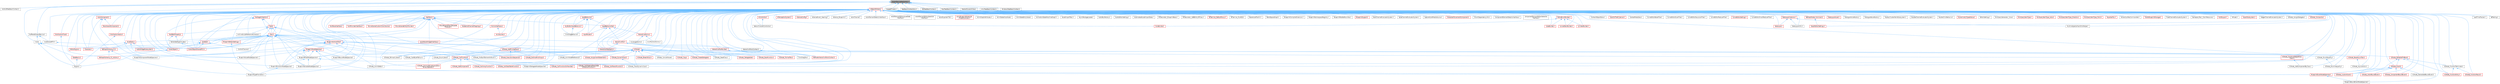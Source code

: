digraph "OutputDeviceRedirector.h"
{
 // INTERACTIVE_SVG=YES
 // LATEX_PDF_SIZE
  bgcolor="transparent";
  edge [fontname=Helvetica,fontsize=10,labelfontname=Helvetica,labelfontsize=10];
  node [fontname=Helvetica,fontsize=10,shape=box,height=0.2,width=0.4];
  Node1 [id="Node000001",label="OutputDeviceRedirector.h",height=0.2,width=0.4,color="gray40", fillcolor="grey60", style="filled", fontcolor="black",tooltip=" "];
  Node1 -> Node2 [id="edge1_Node000001_Node000002",dir="back",color="steelblue1",style="solid",tooltip=" "];
  Node2 [id="Node000002",label="AndroidFeedbackContext.h",height=0.2,width=0.4,color="grey40", fillcolor="white", style="filled",URL="$d3/ddd/AndroidFeedbackContext_8h.html",tooltip=" "];
  Node1 -> Node3 [id="edge2_Node000001_Node000003",dir="back",color="steelblue1",style="solid",tooltip=" "];
  Node3 [id="Node000003",label="BufferedOutputDevice.h",height=0.2,width=0.4,color="grey40", fillcolor="white", style="filled",URL="$d0/d9c/BufferedOutputDevice_8h.html",tooltip=" "];
  Node3 -> Node4 [id="edge3_Node000003_Node000004",dir="back",color="steelblue1",style="solid",tooltip=" "];
  Node4 [id="Node000004",label="Core.h",height=0.2,width=0.4,color="grey40", fillcolor="white", style="filled",URL="$d6/dd7/Core_8h.html",tooltip=" "];
  Node4 -> Node5 [id="edge4_Node000004_Node000005",dir="back",color="steelblue1",style="solid",tooltip=" "];
  Node5 [id="Node000005",label="CoreUObject.h",height=0.2,width=0.4,color="red", fillcolor="#FFF0F0", style="filled",URL="$d0/ded/CoreUObject_8h.html",tooltip=" "];
  Node5 -> Node6 [id="edge5_Node000005_Node000006",dir="back",color="steelblue1",style="solid",tooltip=" "];
  Node6 [id="Node000006",label="Engine.h",height=0.2,width=0.4,color="grey40", fillcolor="white", style="filled",URL="$d1/d34/Public_2Engine_8h.html",tooltip=" "];
  Node5 -> Node8 [id="edge6_Node000005_Node000008",dir="back",color="steelblue1",style="solid",tooltip=" "];
  Node8 [id="Node000008",label="SlateBasics.h",height=0.2,width=0.4,color="red", fillcolor="#FFF0F0", style="filled",URL="$da/d2f/SlateBasics_8h.html",tooltip=" "];
  Node8 -> Node6 [id="edge7_Node000008_Node000006",dir="back",color="steelblue1",style="solid",tooltip=" "];
  Node4 -> Node6 [id="edge8_Node000004_Node000006",dir="back",color="steelblue1",style="solid",tooltip=" "];
  Node4 -> Node8 [id="edge9_Node000004_Node000008",dir="back",color="steelblue1",style="solid",tooltip=" "];
  Node3 -> Node13 [id="edge10_Node000003_Node000013",dir="back",color="steelblue1",style="solid",tooltip=" "];
  Node13 [id="Node000013",label="CoreSharedPCH.h",height=0.2,width=0.4,color="grey40", fillcolor="white", style="filled",URL="$d8/de5/CoreSharedPCH_8h.html",tooltip=" "];
  Node13 -> Node14 [id="edge11_Node000013_Node000014",dir="back",color="steelblue1",style="solid",tooltip=" "];
  Node14 [id="Node000014",label="CoreUObjectSharedPCH.h",height=0.2,width=0.4,color="red", fillcolor="#FFF0F0", style="filled",URL="$de/d2f/CoreUObjectSharedPCH_8h.html",tooltip=" "];
  Node1 -> Node4 [id="edge12_Node000001_Node000004",dir="back",color="steelblue1",style="solid",tooltip=" "];
  Node1 -> Node13 [id="edge13_Node000001_Node000013",dir="back",color="steelblue1",style="solid",tooltip=" "];
  Node1 -> Node18 [id="edge14_Node000001_Node000018",dir="back",color="steelblue1",style="solid",tooltip=" "];
  Node18 [id="Node000018",label="FeedbackContextAnsi.h",height=0.2,width=0.4,color="grey40", fillcolor="white", style="filled",URL="$de/d11/FeedbackContextAnsi_8h.html",tooltip=" "];
  Node1 -> Node19 [id="edge15_Node000001_Node000019",dir="back",color="steelblue1",style="solid",tooltip=" "];
  Node19 [id="Node000019",label="IOSFeedbackContext.h",height=0.2,width=0.4,color="grey40", fillcolor="white", style="filled",URL="$d5/daa/IOSFeedbackContext_8h.html",tooltip=" "];
  Node1 -> Node20 [id="edge16_Node000001_Node000020",dir="back",color="steelblue1",style="solid",tooltip=" "];
  Node20 [id="Node000020",label="MacFeedbackContext.h",height=0.2,width=0.4,color="grey40", fillcolor="white", style="filled",URL="$d9/d86/MacFeedbackContext_8h.html",tooltip=" "];
  Node1 -> Node21 [id="edge17_Node000001_Node000021",dir="back",color="steelblue1",style="solid",tooltip=" "];
  Node21 [id="Node000021",label="MediaIOCoreUtilities.h",height=0.2,width=0.4,color="grey40", fillcolor="white", style="filled",URL="$dc/d1b/MediaIOCoreUtilities_8h.html",tooltip=" "];
  Node1 -> Node22 [id="edge18_Node000001_Node000022",dir="back",color="steelblue1",style="solid",tooltip=" "];
  Node22 [id="Node000022",label="ScopedTimers.h",height=0.2,width=0.4,color="grey40", fillcolor="white", style="filled",URL="$d0/d18/ScopedTimers_8h.html",tooltip=" "];
  Node22 -> Node23 [id="edge19_Node000022_Node000023",dir="back",color="steelblue1",style="solid",tooltip=" "];
  Node23 [id="Node000023",label="ABTesting.h",height=0.2,width=0.4,color="grey40", fillcolor="white", style="filled",URL="$d6/dec/ABTesting_8h.html",tooltip=" "];
  Node22 -> Node24 [id="edge20_Node000022_Node000024",dir="back",color="steelblue1",style="solid",tooltip=" "];
  Node24 [id="Node000024",label="LoadTimeTracker.h",height=0.2,width=0.4,color="grey40", fillcolor="white", style="filled",URL="$d4/dec/LoadTimeTracker_8h.html",tooltip=" "];
  Node22 -> Node25 [id="edge21_Node000022_Node000025",dir="back",color="steelblue1",style="solid",tooltip=" "];
  Node25 [id="Node000025",label="RuntimeSpatialHashGridHelper.h",height=0.2,width=0.4,color="grey40", fillcolor="white", style="filled",URL="$d8/d05/RuntimeSpatialHashGridHelper_8h.html",tooltip=" "];
  Node1 -> Node26 [id="edge22_Node000001_Node000026",dir="back",color="steelblue1",style="solid",tooltip=" "];
  Node26 [id="Node000026",label="UObjectGlobals.h",height=0.2,width=0.4,color="red", fillcolor="#FFF0F0", style="filled",URL="$d0/da9/UObjectGlobals_8h.html",tooltip=" "];
  Node26 -> Node27 [id="edge23_Node000026_Node000027",dir="back",color="steelblue1",style="solid",tooltip=" "];
  Node27 [id="Node000027",label="AIController.h",height=0.2,width=0.4,color="red", fillcolor="#FFF0F0", style="filled",URL="$d7/dd8/AIController_8h.html",tooltip=" "];
  Node27 -> Node28 [id="edge24_Node000027_Node000028",dir="back",color="steelblue1",style="solid",tooltip=" "];
  Node28 [id="Node000028",label="DetourCrowdAIController.h",height=0.2,width=0.4,color="grey40", fillcolor="white", style="filled",URL="$d0/d1e/DetourCrowdAIController_8h.html",tooltip=" "];
  Node26 -> Node30 [id="edge25_Node000026_Node000030",dir="back",color="steelblue1",style="solid",tooltip=" "];
  Node30 [id="Node000030",label="AIPerceptionSystem.h",height=0.2,width=0.4,color="red", fillcolor="#FFF0F0", style="filled",URL="$d0/d08/AIPerceptionSystem_8h.html",tooltip=" "];
  Node26 -> Node32 [id="edge26_Node000026_Node000032",dir="back",color="steelblue1",style="solid",tooltip=" "];
  Node32 [id="Node000032",label="AISenseConfig.h",height=0.2,width=0.4,color="red", fillcolor="#FFF0F0", style="filled",URL="$d4/d73/AISenseConfig_8h.html",tooltip=" "];
  Node26 -> Node40 [id="edge27_Node000026_Node000040",dir="back",color="steelblue1",style="solid",tooltip=" "];
  Node40 [id="Node000040",label="AISenseEvent_Hearing.h",height=0.2,width=0.4,color="grey40", fillcolor="white", style="filled",URL="$df/d3a/AISenseEvent__Hearing_8h.html",tooltip=" "];
  Node26 -> Node41 [id="edge28_Node000026_Node000041",dir="back",color="steelblue1",style="solid",tooltip=" "];
  Node41 [id="Node000041",label="AISense_Blueprint.h",height=0.2,width=0.4,color="grey40", fillcolor="white", style="filled",URL="$d6/d30/AISense__Blueprint_8h.html",tooltip=" "];
  Node26 -> Node42 [id="edge29_Node000026_Node000042",dir="back",color="steelblue1",style="solid",tooltip=" "];
  Node42 [id="Node000042",label="ActorChannel.h",height=0.2,width=0.4,color="grey40", fillcolor="white", style="filled",URL="$d5/de0/ActorChannel_8h.html",tooltip=" "];
  Node26 -> Node43 [id="edge30_Node000026_Node000043",dir="back",color="steelblue1",style="solid",tooltip=" "];
  Node43 [id="Node000043",label="ActorComponent.h",height=0.2,width=0.4,color="red", fillcolor="#FFF0F0", style="filled",URL="$da/db1/ActorComponent_8h.html",tooltip=" "];
  Node43 -> Node49 [id="edge31_Node000043_Node000049",dir="back",color="steelblue1",style="solid",tooltip=" "];
  Node49 [id="Node000049",label="BlackboardComponent.h",height=0.2,width=0.4,color="red", fillcolor="#FFF0F0", style="filled",URL="$d9/d2d/BlackboardComponent_8h.html",tooltip=" "];
  Node43 -> Node75 [id="edge32_Node000043_Node000075",dir="back",color="steelblue1",style="solid",tooltip=" "];
  Node75 [id="Node000075",label="BlueprintComponentNodeSpawner.h",height=0.2,width=0.4,color="grey40", fillcolor="white", style="filled",URL="$d2/d98/BlueprintComponentNodeSpawner_8h.html",tooltip=" "];
  Node43 -> Node109 [id="edge33_Node000043_Node000109",dir="back",color="steelblue1",style="solid",tooltip=" "];
  Node109 [id="Node000109",label="Character.h",height=0.2,width=0.4,color="red", fillcolor="#FFF0F0", style="filled",URL="$db/dc7/Character_8h.html",tooltip=" "];
  Node26 -> Node1903 [id="edge34_Node000026_Node001903",dir="back",color="steelblue1",style="solid",tooltip=" "];
  Node1903 [id="Node001903",label="ActorElementDetailsInterface.h",height=0.2,width=0.4,color="grey40", fillcolor="white", style="filled",URL="$df/d38/ActorElementDetailsInterface_8h.html",tooltip=" "];
  Node26 -> Node1904 [id="edge35_Node000026_Node001904",dir="back",color="steelblue1",style="solid",tooltip=" "];
  Node1904 [id="Node001904",label="ActorElementEditorAssetData\lInterface.h",height=0.2,width=0.4,color="grey40", fillcolor="white", style="filled",URL="$d9/d7b/ActorElementEditorAssetDataInterface_8h.html",tooltip=" "];
  Node26 -> Node1905 [id="edge36_Node000026_Node001905",dir="back",color="steelblue1",style="solid",tooltip=" "];
  Node1905 [id="Node001905",label="ActorElementEditorSelection\lInterface.h",height=0.2,width=0.4,color="grey40", fillcolor="white", style="filled",URL="$d0/d31/ActorElementEditorSelectionInterface_8h.html",tooltip=" "];
  Node26 -> Node1906 [id="edge37_Node000026_Node001906",dir="back",color="steelblue1",style="solid",tooltip=" "];
  Node1906 [id="Node001906",label="ActorExporterT3D.h",height=0.2,width=0.4,color="grey40", fillcolor="white", style="filled",URL="$d8/dbf/ActorExporterT3D_8h.html",tooltip=" "];
  Node26 -> Node1907 [id="edge38_Node000026_Node001907",dir="back",color="steelblue1",style="solid",tooltip=" "];
  Node1907 [id="Node001907",label="AnimBlueprintExtension\l_PropertyAccess.h",height=0.2,width=0.4,color="red", fillcolor="#FFF0F0", style="filled",URL="$d2/db8/AnimBlueprintExtension__PropertyAccess_8h.html",tooltip=" "];
  Node26 -> Node1909 [id="edge39_Node000026_Node001909",dir="back",color="steelblue1",style="solid",tooltip=" "];
  Node1909 [id="Node001909",label="AnimGraphAttributes.h",height=0.2,width=0.4,color="grey40", fillcolor="white", style="filled",URL="$d3/d40/AnimGraphAttributes_8h.html",tooltip=" "];
  Node26 -> Node1910 [id="edge40_Node000026_Node001910",dir="back",color="steelblue1",style="solid",tooltip=" "];
  Node1910 [id="Node001910",label="AnimStateAliasNode.h",height=0.2,width=0.4,color="grey40", fillcolor="white", style="filled",URL="$d1/dd2/AnimStateAliasNode_8h.html",tooltip=" "];
  Node26 -> Node1911 [id="edge41_Node000026_Node001911",dir="back",color="steelblue1",style="solid",tooltip=" "];
  Node1911 [id="Node001911",label="AnimStateEntryNode.h",height=0.2,width=0.4,color="grey40", fillcolor="white", style="filled",URL="$de/d94/AnimStateEntryNode_8h.html",tooltip=" "];
  Node26 -> Node1912 [id="edge42_Node000026_Node001912",dir="back",color="steelblue1",style="solid",tooltip=" "];
  Node1912 [id="Node001912",label="AnimationStateMachineGraph.h",height=0.2,width=0.4,color="grey40", fillcolor="white", style="filled",URL="$d8/d25/AnimationStateMachineGraph_8h.html",tooltip=" "];
  Node26 -> Node1913 [id="edge43_Node000026_Node001913",dir="back",color="steelblue1",style="solid",tooltip=" "];
  Node1913 [id="Node001913",label="AnyButtonInputBehavior.h",height=0.2,width=0.4,color="red", fillcolor="#FFF0F0", style="filled",URL="$da/d63/AnyButtonInputBehavior_8h.html",tooltip=" "];
  Node1913 -> Node1914 [id="edge44_Node001913_Node001914",dir="back",color="steelblue1",style="solid",tooltip=" "];
  Node1914 [id="Node001914",label="ClickDragBehavior.h",height=0.2,width=0.4,color="grey40", fillcolor="white", style="filled",URL="$dd/d80/ClickDragBehavior_8h.html",tooltip=" "];
  Node26 -> Node1925 [id="edge45_Node000026_Node001925",dir="back",color="steelblue1",style="solid",tooltip=" "];
  Node1925 [id="Node001925",label="ArchiveScriptReferenceCollector.h",height=0.2,width=0.4,color="grey40", fillcolor="white", style="filled",URL="$dd/dc1/ArchiveScriptReferenceCollector_8h.html",tooltip=" "];
  Node26 -> Node1926 [id="edge46_Node000026_Node001926",dir="back",color="steelblue1",style="solid",tooltip=" "];
  Node1926 [id="Node001926",label="AssetData.h",height=0.2,width=0.4,color="red", fillcolor="#FFF0F0", style="filled",URL="$d9/d19/AssetData_8h.html",tooltip=" "];
  Node1926 -> Node1952 [id="edge47_Node001926_Node001952",dir="back",color="steelblue1",style="solid",tooltip=" "];
  Node1952 [id="Node001952",label="AudioWidgetSubsystem.h",height=0.2,width=0.4,color="red", fillcolor="#FFF0F0", style="filled",URL="$de/d1b/AudioWidgetSubsystem_8h.html",tooltip=" "];
  Node1926 -> Node1954 [id="edge48_Node001926_Node001954",dir="back",color="steelblue1",style="solid",tooltip=" "];
  Node1954 [id="Node001954",label="BlueprintAssetNodeSpawner.h",height=0.2,width=0.4,color="grey40", fillcolor="white", style="filled",URL="$d2/d56/BlueprintAssetNodeSpawner_8h.html",tooltip=" "];
  Node1926 -> Node2036 [id="edge49_Node001926_Node002036",dir="back",color="steelblue1",style="solid",tooltip=" "];
  Node2036 [id="Node002036",label="EdGraphSchema_K2.h",height=0.2,width=0.4,color="red", fillcolor="#FFF0F0", style="filled",URL="$d0/dcf/EdGraphSchema__K2_8h.html",tooltip=" "];
  Node2036 -> Node1896 [id="edge50_Node002036_Node001896",dir="back",color="steelblue1",style="solid",tooltip=" "];
  Node1896 [id="Node001896",label="BlueprintTypePromotion.h",height=0.2,width=0.4,color="grey40", fillcolor="white", style="filled",URL="$d2/d23/BlueprintTypePromotion_8h.html",tooltip=" "];
  Node2036 -> Node2040 [id="edge51_Node002036_Node002040",dir="back",color="steelblue1",style="solid",tooltip=" "];
  Node2040 [id="Node002040",label="EdGraphSchema_K2_Actions.h",height=0.2,width=0.4,color="red", fillcolor="#FFF0F0", style="filled",URL="$d8/d9c/EdGraphSchema__K2__Actions_8h.html",tooltip=" "];
  Node1926 -> Node517 [id="edge52_Node001926_Node000517",dir="back",color="steelblue1",style="solid",tooltip=" "];
  Node517 [id="Node000517",label="EditorEngine.h",height=0.2,width=0.4,color="red", fillcolor="#FFF0F0", style="filled",URL="$da/d0c/EditorEngine_8h.html",tooltip=" "];
  Node26 -> Node2173 [id="edge53_Node000026_Node002173",dir="back",color="steelblue1",style="solid",tooltip=" "];
  Node2173 [id="Node002173",label="AssetImportTask.h",height=0.2,width=0.4,color="grey40", fillcolor="white", style="filled",URL="$d7/d65/AssetImportTask_8h.html",tooltip=" "];
  Node26 -> Node2174 [id="edge54_Node000026_Node002174",dir="back",color="steelblue1",style="solid",tooltip=" "];
  Node2174 [id="Node002174",label="AsyncPackageLoader.h",height=0.2,width=0.4,color="grey40", fillcolor="white", style="filled",URL="$d6/de5/AsyncPackageLoader_8h.html",tooltip=" "];
  Node26 -> Node2175 [id="edge55_Node000026_Node002175",dir="back",color="steelblue1",style="solid",tooltip=" "];
  Node2175 [id="Node002175",label="AudioBusFactory.h",height=0.2,width=0.4,color="grey40", fillcolor="white", style="filled",URL="$d5/d9a/AudioBusFactory_8h.html",tooltip=" "];
  Node26 -> Node2176 [id="edge56_Node000026_Node002176",dir="back",color="steelblue1",style="solid",tooltip=" "];
  Node2176 [id="Node002176",label="AudioEditorSettings.h",height=0.2,width=0.4,color="grey40", fillcolor="white", style="filled",URL="$da/d86/AudioEditorSettings_8h.html",tooltip=" "];
  Node26 -> Node2177 [id="edge57_Node000026_Node002177",dir="back",color="steelblue1",style="solid",tooltip=" "];
  Node2177 [id="Node002177",label="AudioPanelWidgetInterface.h",height=0.2,width=0.4,color="red", fillcolor="#FFF0F0", style="filled",URL="$da/d52/AudioPanelWidgetInterface_8h.html",tooltip=" "];
  Node26 -> Node1952 [id="edge58_Node000026_Node001952",dir="back",color="steelblue1",style="solid",tooltip=" "];
  Node26 -> Node2179 [id="edge59_Node000026_Node002179",dir="back",color="steelblue1",style="solid",tooltip=" "];
  Node2179 [id="Node002179",label="AutomatedAssetImportData.h",height=0.2,width=0.4,color="grey40", fillcolor="white", style="filled",URL="$dd/d4f/AutomatedAssetImportData_8h.html",tooltip=" "];
  Node26 -> Node1880 [id="edge60_Node000026_Node001880",dir="back",color="steelblue1",style="solid",tooltip=" "];
  Node1880 [id="Node001880",label="AxisAngleGizmo.h",height=0.2,width=0.4,color="grey40", fillcolor="white", style="filled",URL="$d1/d0b/AxisAngleGizmo_8h.html",tooltip=" "];
  Node26 -> Node1881 [id="edge61_Node000026_Node001881",dir="back",color="steelblue1",style="solid",tooltip=" "];
  Node1881 [id="Node001881",label="AxisPositionGizmo.h",height=0.2,width=0.4,color="grey40", fillcolor="white", style="filled",URL="$d1/d25/AxisPositionGizmo_8h.html",tooltip=" "];
  Node26 -> Node2180 [id="edge62_Node000026_Node002180",dir="back",color="steelblue1",style="solid",tooltip=" "];
  Node2180 [id="Node002180",label="AxisSources.h",height=0.2,width=0.4,color="red", fillcolor="#FFF0F0", style="filled",URL="$d6/dfa/AxisSources_8h.html",tooltip=" "];
  Node26 -> Node87 [id="edge63_Node000026_Node000087",dir="back",color="steelblue1",style="solid",tooltip=" "];
  Node87 [id="Node000087",label="BTDecorator_BlueprintBase.h",height=0.2,width=0.4,color="grey40", fillcolor="white", style="filled",URL="$db/d39/BTDecorator__BlueprintBase_8h.html",tooltip=" "];
  Node26 -> Node56 [id="edge64_Node000026_Node000056",dir="back",color="steelblue1",style="solid",tooltip=" "];
  Node56 [id="Node000056",label="BTDecorator_IsBBEntryOfClass.h",height=0.2,width=0.4,color="grey40", fillcolor="white", style="filled",URL="$db/db2/BTDecorator__IsBBEntryOfClass_8h.html",tooltip=" "];
  Node26 -> Node94 [id="edge65_Node000026_Node000094",dir="back",color="steelblue1",style="solid",tooltip=" "];
  Node94 [id="Node000094",label="BTService_DefaultFocus.h",height=0.2,width=0.4,color="red", fillcolor="#FFF0F0", style="filled",URL="$d4/d17/BTService__DefaultFocus_8h.html",tooltip=" "];
  Node26 -> Node95 [id="edge66_Node000026_Node000095",dir="back",color="steelblue1",style="solid",tooltip=" "];
  Node95 [id="Node000095",label="BTService_RunEQS.h",height=0.2,width=0.4,color="grey40", fillcolor="white", style="filled",URL="$d9/d8e/BTService__RunEQS_8h.html",tooltip=" "];
  Node26 -> Node276 [id="edge67_Node000026_Node000276",dir="back",color="steelblue1",style="solid",tooltip=" "];
  Node276 [id="Node000276",label="BaseAssetToolkit.h",height=0.2,width=0.4,color="grey40", fillcolor="white", style="filled",URL="$d4/d85/BaseAssetToolkit_8h.html",tooltip=" "];
  Node26 -> Node49 [id="edge68_Node000026_Node000049",dir="back",color="steelblue1",style="solid",tooltip=" "];
  Node26 -> Node2181 [id="edge69_Node000026_Node002181",dir="back",color="steelblue1",style="solid",tooltip=" "];
  Node2181 [id="Node002181",label="BlendSpaceGraph.h",height=0.2,width=0.4,color="grey40", fillcolor="white", style="filled",URL="$d6/d7f/BlendSpaceGraph_8h.html",tooltip=" "];
  Node26 -> Node2182 [id="edge70_Node000026_Node002182",dir="back",color="steelblue1",style="solid",tooltip=" "];
  Node2182 [id="Node002182",label="BlueprintActionFilter.h",height=0.2,width=0.4,color="red", fillcolor="#FFF0F0", style="filled",URL="$d5/d2a/BlueprintActionFilter_8h.html",tooltip=" "];
  Node2182 -> Node75 [id="edge71_Node002182_Node000075",dir="back",color="steelblue1",style="solid",tooltip=" "];
  Node2182 -> Node2183 [id="edge72_Node002182_Node002183",dir="back",color="steelblue1",style="solid",tooltip=" "];
  Node2183 [id="Node002183",label="BlueprintFunctionNodeSpawner.h",height=0.2,width=0.4,color="grey40", fillcolor="white", style="filled",URL="$d0/d59/BlueprintFunctionNodeSpawner_8h.html",tooltip=" "];
  Node2183 -> Node1896 [id="edge73_Node002183_Node001896",dir="back",color="steelblue1",style="solid",tooltip=" "];
  Node2182 -> Node2184 [id="edge74_Node002182_Node002184",dir="back",color="steelblue1",style="solid",tooltip=" "];
  Node2184 [id="Node002184",label="BlueprintNodeSpawner.h",height=0.2,width=0.4,color="red", fillcolor="#FFF0F0", style="filled",URL="$d1/de9/BlueprintNodeSpawner_8h.html",tooltip=" "];
  Node2184 -> Node1954 [id="edge75_Node002184_Node001954",dir="back",color="steelblue1",style="solid",tooltip=" "];
  Node2184 -> Node2185 [id="edge76_Node002184_Node002185",dir="back",color="steelblue1",style="solid",tooltip=" "];
  Node2185 [id="Node002185",label="BlueprintBoundNodeSpawner.h",height=0.2,width=0.4,color="grey40", fillcolor="white", style="filled",URL="$d4/da4/BlueprintBoundNodeSpawner_8h.html",tooltip=" "];
  Node2184 -> Node75 [id="edge77_Node002184_Node000075",dir="back",color="steelblue1",style="solid",tooltip=" "];
  Node2184 -> Node2009 [id="edge78_Node002184_Node002009",dir="back",color="steelblue1",style="solid",tooltip=" "];
  Node2009 [id="Node002009",label="BlueprintEventNodeSpawner.h",height=0.2,width=0.4,color="red", fillcolor="#FFF0F0", style="filled",URL="$d4/dd3/BlueprintEventNodeSpawner_8h.html",tooltip=" "];
  Node2009 -> Node2008 [id="edge79_Node002009_Node002008",dir="back",color="steelblue1",style="solid",tooltip=" "];
  Node2008 [id="Node002008",label="BlueprintBoundEventNodeSpawner.h",height=0.2,width=0.4,color="grey40", fillcolor="white", style="filled",URL="$dc/d31/BlueprintBoundEventNodeSpawner_8h.html",tooltip=" "];
  Node2184 -> Node2186 [id="edge80_Node002184_Node002186",dir="back",color="steelblue1",style="solid",tooltip=" "];
  Node2186 [id="Node002186",label="BlueprintFieldNodeSpawner.h",height=0.2,width=0.4,color="grey40", fillcolor="white", style="filled",URL="$da/d70/BlueprintFieldNodeSpawner_8h.html",tooltip=" "];
  Node2186 -> Node1970 [id="edge81_Node002186_Node001970",dir="back",color="steelblue1",style="solid",tooltip=" "];
  Node1970 [id="Node001970",label="BlueprintDelegateNodeSpawner.h",height=0.2,width=0.4,color="grey40", fillcolor="white", style="filled",URL="$dc/d16/BlueprintDelegateNodeSpawner_8h.html",tooltip=" "];
  Node2186 -> Node2183 [id="edge82_Node002186_Node002183",dir="back",color="steelblue1",style="solid",tooltip=" "];
  Node2186 -> Node2187 [id="edge83_Node002186_Node002187",dir="back",color="steelblue1",style="solid",tooltip=" "];
  Node2187 [id="Node002187",label="BlueprintVariableNodeSpawner.h",height=0.2,width=0.4,color="grey40", fillcolor="white", style="filled",URL="$db/dba/BlueprintVariableNodeSpawner_8h.html",tooltip=" "];
  Node2184 -> Node2183 [id="edge84_Node002184_Node002183",dir="back",color="steelblue1",style="solid",tooltip=" "];
  Node2184 -> Node2187 [id="edge85_Node002184_Node002187",dir="back",color="steelblue1",style="solid",tooltip=" "];
  Node2182 -> Node2187 [id="edge86_Node002182_Node002187",dir="back",color="steelblue1",style="solid",tooltip=" "];
  Node2182 -> Node2189 [id="edge87_Node002182_Node002189",dir="back",color="steelblue1",style="solid",tooltip=" "];
  Node2189 [id="Node002189",label="K2Node.h",height=0.2,width=0.4,color="red", fillcolor="#FFF0F0", style="filled",URL="$d5/d94/K2Node_8h.html",tooltip=" "];
  Node2189 -> Node2186 [id="edge88_Node002189_Node002186",dir="back",color="steelblue1",style="solid",tooltip=" "];
  Node2189 -> Node248 [id="edge89_Node002189_Node000248",dir="back",color="steelblue1",style="solid",tooltip=" "];
  Node248 [id="Node000248",label="K2Node_AnimNodeReference.h",height=0.2,width=0.4,color="grey40", fillcolor="white", style="filled",URL="$d2/d81/K2Node__AnimNodeReference_8h.html",tooltip=" "];
  Node2189 -> Node2190 [id="edge90_Node002189_Node002190",dir="back",color="steelblue1",style="solid",tooltip=" "];
  Node2190 [id="Node002190",label="K2Node_AssignmentStatement.h",height=0.2,width=0.4,color="red", fillcolor="#FFF0F0", style="filled",URL="$d1/d32/K2Node__AssignmentStatement_8h.html",tooltip=" "];
  Node2189 -> Node2191 [id="edge91_Node002189_Node002191",dir="back",color="steelblue1",style="solid",tooltip=" "];
  Node2191 [id="Node002191",label="K2Node_BaseAsyncTask.h",height=0.2,width=0.4,color="red", fillcolor="#FFF0F0", style="filled",URL="$d5/db7/K2Node__BaseAsyncTask_8h.html",tooltip=" "];
  Node2191 -> Node2192 [id="edge92_Node002191_Node002192",dir="back",color="steelblue1",style="solid",tooltip=" "];
  Node2192 [id="Node002192",label="K2Node_AsyncAction.h",height=0.2,width=0.4,color="grey40", fillcolor="white", style="filled",URL="$df/d26/K2Node__AsyncAction_8h.html",tooltip=" "];
  Node2189 -> Node2194 [id="edge93_Node002189_Node002194",dir="back",color="steelblue1",style="solid",tooltip=" "];
  Node2194 [id="Node002194",label="K2Node_BitmaskLiteral.h",height=0.2,width=0.4,color="grey40", fillcolor="white", style="filled",URL="$dc/de6/K2Node__BitmaskLiteral_8h.html",tooltip=" "];
  Node2189 -> Node1975 [id="edge94_Node002189_Node001975",dir="back",color="steelblue1",style="solid",tooltip=" "];
  Node1975 [id="Node001975",label="K2Node_BreakStruct.h",height=0.2,width=0.4,color="red", fillcolor="#FFF0F0", style="filled",URL="$df/d93/K2Node__BreakStruct_8h.html",tooltip=" "];
  Node2189 -> Node1976 [id="edge95_Node002189_Node001976",dir="back",color="steelblue1",style="solid",tooltip=" "];
  Node1976 [id="Node001976",label="K2Node_CallFunction.h",height=0.2,width=0.4,color="red", fillcolor="#FFF0F0", style="filled",URL="$d5/d5f/K2Node__CallFunction_8h.html",tooltip=" "];
  Node1976 -> Node1978 [id="edge96_Node001976_Node001978",dir="back",color="steelblue1",style="solid",tooltip=" "];
  Node1978 [id="Node001978",label="K2Node_AddComponent.h",height=0.2,width=0.4,color="red", fillcolor="#FFF0F0", style="filled",URL="$d9/dc9/K2Node__AddComponent_8h.html",tooltip=" "];
  Node1976 -> Node1979 [id="edge97_Node001976_Node001979",dir="back",color="steelblue1",style="solid",tooltip=" "];
  Node1979 [id="Node001979",label="K2Node_AnimGetter.h",height=0.2,width=0.4,color="grey40", fillcolor="white", style="filled",URL="$dc/d9a/K2Node__AnimGetter_8h.html",tooltip=" "];
  Node1976 -> Node1980 [id="edge98_Node001976_Node001980",dir="back",color="steelblue1",style="solid",tooltip=" "];
  Node1980 [id="Node001980",label="K2Node_CallArrayFunction.h",height=0.2,width=0.4,color="red", fillcolor="#FFF0F0", style="filled",URL="$d7/d2f/K2Node__CallArrayFunction_8h.html",tooltip=" "];
  Node1976 -> Node1981 [id="edge99_Node001976_Node001981",dir="back",color="steelblue1",style="solid",tooltip=" "];
  Node1981 [id="Node001981",label="K2Node_CallDataTableFunction.h",height=0.2,width=0.4,color="red", fillcolor="#FFF0F0", style="filled",URL="$df/dc4/K2Node__CallDataTableFunction_8h.html",tooltip=" "];
  Node1976 -> Node1982 [id="edge100_Node001976_Node001982",dir="back",color="steelblue1",style="solid",tooltip=" "];
  Node1982 [id="Node001982",label="K2Node_CallFunctionOnMember.h",height=0.2,width=0.4,color="red", fillcolor="#FFF0F0", style="filled",URL="$d8/d2f/K2Node__CallFunctionOnMember_8h.html",tooltip=" "];
  Node1976 -> Node1983 [id="edge101_Node001976_Node001983",dir="back",color="steelblue1",style="solid",tooltip=" "];
  Node1983 [id="Node001983",label="K2Node_CallMaterialParameter\lCollectionFunction.h",height=0.2,width=0.4,color="red", fillcolor="#FFF0F0", style="filled",URL="$d5/dd2/K2Node__CallMaterialParameterCollectionFunction_8h.html",tooltip=" "];
  Node1976 -> Node1984 [id="edge102_Node001976_Node001984",dir="back",color="steelblue1",style="solid",tooltip=" "];
  Node1984 [id="Node001984",label="K2Node_CallParentFunction.h",height=0.2,width=0.4,color="red", fillcolor="#FFF0F0", style="filled",URL="$df/d77/K2Node__CallParentFunction_8h.html",tooltip=" "];
  Node1976 -> Node1985 [id="edge103_Node001976_Node001985",dir="back",color="steelblue1",style="solid",tooltip=" "];
  Node1985 [id="Node001985",label="K2Node_CommutativeAssociative\lBinaryOperator.h",height=0.2,width=0.4,color="red", fillcolor="#FFF0F0", style="filled",URL="$da/d85/K2Node__CommutativeAssociativeBinaryOperator_8h.html",tooltip=" "];
  Node2189 -> Node1994 [id="edge104_Node002189_Node001994",dir="back",color="steelblue1",style="solid",tooltip=" "];
  Node1994 [id="Node001994",label="K2Node_CastByteToEnum.h",height=0.2,width=0.4,color="grey40", fillcolor="white", style="filled",URL="$d7/dcf/K2Node__CastByteToEnum_8h.html",tooltip=" "];
  Node2189 -> Node2005 [id="edge105_Node002189_Node002005",dir="back",color="steelblue1",style="solid",tooltip=" "];
  Node2005 [id="Node002005",label="K2Node_ClassDynamicCast.h",height=0.2,width=0.4,color="grey40", fillcolor="white", style="filled",URL="$d1/d23/K2Node__ClassDynamicCast_8h.html",tooltip=" "];
  Node2189 -> Node1998 [id="edge106_Node002189_Node001998",dir="back",color="steelblue1",style="solid",tooltip=" "];
  Node1998 [id="Node001998",label="K2Node_ConstructObjectFrom\lClass.h",height=0.2,width=0.4,color="red", fillcolor="#FFF0F0", style="filled",URL="$d6/de4/K2Node__ConstructObjectFromClass_8h.html",tooltip=" "];
  Node1998 -> Node1999 [id="edge107_Node001998_Node001999",dir="back",color="steelblue1",style="solid",tooltip=" "];
  Node1999 [id="Node001999",label="K2Node_AddComponentByClass.h",height=0.2,width=0.4,color="grey40", fillcolor="white", style="filled",URL="$df/de1/K2Node__AddComponentByClass_8h.html",tooltip=" "];
  Node2189 -> Node2195 [id="edge108_Node002189_Node002195",dir="back",color="steelblue1",style="solid",tooltip=" "];
  Node2195 [id="Node002195",label="K2Node_ConvertAsset.h",height=0.2,width=0.4,color="grey40", fillcolor="white", style="filled",URL="$d0/da7/K2Node__ConvertAsset_8h.html",tooltip=" "];
  Node2189 -> Node2196 [id="edge109_Node002189_Node002196",dir="back",color="steelblue1",style="solid",tooltip=" "];
  Node2196 [id="Node002196",label="K2Node_Copy.h",height=0.2,width=0.4,color="red", fillcolor="#FFF0F0", style="filled",URL="$d5/dce/K2Node__Copy_8h.html",tooltip=" "];
  Node2189 -> Node2197 [id="edge110_Node002189_Node002197",dir="back",color="steelblue1",style="solid",tooltip=" "];
  Node2197 [id="Node002197",label="K2Node_CreateDelegate.h",height=0.2,width=0.4,color="red", fillcolor="#FFF0F0", style="filled",URL="$d2/d7e/K2Node__CreateDelegate_8h.html",tooltip=" "];
  Node2189 -> Node2198 [id="edge111_Node002189_Node002198",dir="back",color="steelblue1",style="solid",tooltip=" "];
  Node2198 [id="Node002198",label="K2Node_DeadClass.h",height=0.2,width=0.4,color="grey40", fillcolor="white", style="filled",URL="$df/d0c/K2Node__DeadClass_8h.html",tooltip=" "];
  Node2189 -> Node2003 [id="edge112_Node002189_Node002003",dir="back",color="steelblue1",style="solid",tooltip=" "];
  Node2003 [id="Node002003",label="K2Node_DelegateSet.h",height=0.2,width=0.4,color="red", fillcolor="#FFF0F0", style="filled",URL="$d0/d7b/K2Node__DelegateSet_8h.html",tooltip=" "];
  Node2189 -> Node2199 [id="edge113_Node002189_Node002199",dir="back",color="steelblue1",style="solid",tooltip=" "];
  Node2199 [id="Node002199",label="K2Node_DoOnceMultiInput.h",height=0.2,width=0.4,color="red", fillcolor="#FFF0F0", style="filled",URL="$d8/db3/K2Node__DoOnceMultiInput_8h.html",tooltip=" "];
  Node2189 -> Node2004 [id="edge114_Node002189_Node002004",dir="back",color="steelblue1",style="solid",tooltip=" "];
  Node2004 [id="Node002004",label="K2Node_DynamicCast.h",height=0.2,width=0.4,color="red", fillcolor="#FFF0F0", style="filled",URL="$dc/d1c/K2Node__DynamicCast_8h.html",tooltip=" "];
  Node2004 -> Node2005 [id="edge115_Node002004_Node002005",dir="back",color="steelblue1",style="solid",tooltip=" "];
  Node2189 -> Node2200 [id="edge116_Node002189_Node002200",dir="back",color="steelblue1",style="solid",tooltip=" "];
  Node2200 [id="Node002200",label="K2Node_EaseFunction.h",height=0.2,width=0.4,color="red", fillcolor="#FFF0F0", style="filled",URL="$d7/db4/K2Node__EaseFunction_8h.html",tooltip=" "];
  Node2189 -> Node2201 [id="edge117_Node002189_Node002201",dir="back",color="steelblue1",style="solid",tooltip=" "];
  Node2201 [id="Node002201",label="K2Node_EditablePinBase.h",height=0.2,width=0.4,color="red", fillcolor="#FFF0F0", style="filled",URL="$dd/d63/K2Node__EditablePinBase_8h.html",tooltip=" "];
  Node2201 -> Node2002 [id="edge118_Node002201_Node002002",dir="back",color="steelblue1",style="solid",tooltip=" "];
  Node2002 [id="Node002002",label="K2Node_CustomEvent.h",height=0.2,width=0.4,color="red", fillcolor="#FFF0F0", style="filled",URL="$d1/d06/K2Node__CustomEvent_8h.html",tooltip=" "];
  Node2201 -> Node2007 [id="edge119_Node002201_Node002007",dir="back",color="steelblue1",style="solid",tooltip=" "];
  Node2007 [id="Node002007",label="K2Node_Event.h",height=0.2,width=0.4,color="red", fillcolor="#FFF0F0", style="filled",URL="$dd/d9e/K2Node__Event_8h.html",tooltip=" "];
  Node2007 -> Node2008 [id="edge120_Node002007_Node002008",dir="back",color="steelblue1",style="solid",tooltip=" "];
  Node2007 -> Node2009 [id="edge121_Node002007_Node002009",dir="back",color="steelblue1",style="solid",tooltip=" "];
  Node2007 -> Node1967 [id="edge122_Node002007_Node001967",dir="back",color="steelblue1",style="solid",tooltip=" "];
  Node1967 [id="Node001967",label="K2Node_ActorBoundEvent.h",height=0.2,width=0.4,color="red", fillcolor="#FFF0F0", style="filled",URL="$d8/db3/K2Node__ActorBoundEvent_8h.html",tooltip=" "];
  Node2007 -> Node1995 [id="edge123_Node002007_Node001995",dir="back",color="steelblue1",style="solid",tooltip=" "];
  Node1995 [id="Node001995",label="K2Node_ComponentBoundEvent.h",height=0.2,width=0.4,color="red", fillcolor="#FFF0F0", style="filled",URL="$d7/d15/K2Node__ComponentBoundEvent_8h.html",tooltip=" "];
  Node2007 -> Node2002 [id="edge124_Node002007_Node002002",dir="back",color="steelblue1",style="solid",tooltip=" "];
  Node2007 -> Node2011 [id="edge125_Node002007_Node002011",dir="back",color="steelblue1",style="solid",tooltip=" "];
  Node2011 [id="Node002011",label="K2Node_GeneratedBoundEvent.h",height=0.2,width=0.4,color="grey40", fillcolor="white", style="filled",URL="$d4/dc1/K2Node__GeneratedBoundEvent_8h.html",tooltip=" "];
  Node2201 -> Node2202 [id="edge126_Node002201_Node002202",dir="back",color="steelblue1",style="solid",tooltip=" "];
  Node2202 [id="Node002202",label="K2Node_FunctionEntry.h",height=0.2,width=0.4,color="red", fillcolor="#FFF0F0", style="filled",URL="$d8/d11/K2Node__FunctionEntry_8h.html",tooltip=" "];
  Node2201 -> Node2203 [id="edge127_Node002201_Node002203",dir="back",color="steelblue1",style="solid",tooltip=" "];
  Node2203 [id="Node002203",label="K2Node_FunctionTerminator.h",height=0.2,width=0.4,color="grey40", fillcolor="white", style="filled",URL="$df/d4a/K2Node__FunctionTerminator_8h.html",tooltip=" "];
  Node2203 -> Node2202 [id="edge128_Node002203_Node002202",dir="back",color="steelblue1",style="solid",tooltip=" "];
  Node2203 -> Node2204 [id="edge129_Node002203_Node002204",dir="back",color="steelblue1",style="solid",tooltip=" "];
  Node2204 [id="Node002204",label="K2Node_FunctionResult.h",height=0.2,width=0.4,color="red", fillcolor="#FFF0F0", style="filled",URL="$d5/daa/K2Node__FunctionResult_8h.html",tooltip=" "];
  Node2189 -> Node2206 [id="edge130_Node002189_Node002206",dir="back",color="steelblue1",style="solid",tooltip=" "];
  Node2206 [id="Node002206",label="K2Node_EnumEquality.h",height=0.2,width=0.4,color="grey40", fillcolor="white", style="filled",URL="$d4/d88/K2Node__EnumEquality_8h.html",tooltip=" "];
  Node2206 -> Node2207 [id="edge131_Node002206_Node002207",dir="back",color="steelblue1",style="solid",tooltip=" "];
  Node2207 [id="Node002207",label="K2Node_EnumInequality.h",height=0.2,width=0.4,color="grey40", fillcolor="white", style="filled",URL="$d7/d5f/K2Node__EnumInequality_8h.html",tooltip=" "];
  Node2189 -> Node2006 [id="edge132_Node002189_Node002006",dir="back",color="steelblue1",style="solid",tooltip=" "];
  Node2006 [id="Node002006",label="K2Node_EnumLiteral.h",height=0.2,width=0.4,color="grey40", fillcolor="white", style="filled",URL="$d3/d1c/K2Node__EnumLiteral_8h.html",tooltip=" "];
  Node2189 -> Node2208 [id="edge133_Node002189_Node002208",dir="back",color="steelblue1",style="solid",tooltip=" "];
  Node2208 [id="Node002208",label="K2Node_ExecutionSequence.h",height=0.2,width=0.4,color="red", fillcolor="#FFF0F0", style="filled",URL="$da/d97/K2Node__ExecutionSequence_8h.html",tooltip=" "];
  Node2189 -> Node2019 [id="edge134_Node002189_Node002019",dir="back",color="steelblue1",style="solid",tooltip=" "];
  Node2019 [id="Node002019",label="K2Node_ForEachElementInEnum.h",height=0.2,width=0.4,color="grey40", fillcolor="white", style="filled",URL="$d2/d15/K2Node__ForEachElementInEnum_8h.html",tooltip=" "];
  Node2189 -> Node2210 [id="edge135_Node002189_Node002210",dir="back",color="steelblue1",style="solid",tooltip=" "];
  Node2210 [id="Node002210",label="K2Node_FormatText.h",height=0.2,width=0.4,color="red", fillcolor="#FFF0F0", style="filled",URL="$d0/d94/K2Node__FormatText_8h.html",tooltip=" "];
  Node2182 -> Node1979 [id="edge136_Node002182_Node001979",dir="back",color="steelblue1",style="solid",tooltip=" "];
  Node2182 -> Node248 [id="edge137_Node002182_Node000248",dir="back",color="steelblue1",style="solid",tooltip=" "];
  Node2182 -> Node1976 [id="edge138_Node002182_Node001976",dir="back",color="steelblue1",style="solid",tooltip=" "];
  Node2182 -> Node2004 [id="edge139_Node002182_Node002004",dir="back",color="steelblue1",style="solid",tooltip=" "];
  Node26 -> Node1954 [id="edge140_Node000026_Node001954",dir="back",color="steelblue1",style="solid",tooltip=" "];
  Node26 -> Node2008 [id="edge141_Node000026_Node002008",dir="back",color="steelblue1",style="solid",tooltip=" "];
  Node26 -> Node2185 [id="edge142_Node000026_Node002185",dir="back",color="steelblue1",style="solid",tooltip=" "];
  Node26 -> Node2243 [id="edge143_Node000026_Node002243",dir="back",color="steelblue1",style="solid",tooltip=" "];
  Node2243 [id="Node002243",label="BlueprintCompilerExtension.h",height=0.2,width=0.4,color="grey40", fillcolor="white", style="filled",URL="$d3/dc0/BlueprintCompilerExtension_8h.html",tooltip=" "];
  Node26 -> Node75 [id="edge144_Node000026_Node000075",dir="back",color="steelblue1",style="solid",tooltip=" "];
  Node26 -> Node1970 [id="edge145_Node000026_Node001970",dir="back",color="steelblue1",style="solid",tooltip=" "];
  Node26 -> Node1895 [id="edge146_Node000026_Node001895",dir="back",color="steelblue1",style="solid",tooltip=" "];
  Node1895 [id="Node001895",label="BlueprintEditorSettings.h",height=0.2,width=0.4,color="red", fillcolor="#FFF0F0", style="filled",URL="$d4/dbc/BlueprintEditorSettings_8h.html",tooltip=" "];
  Node1895 -> Node1896 [id="edge147_Node001895_Node001896",dir="back",color="steelblue1",style="solid",tooltip=" "];
  Node26 -> Node2009 [id="edge148_Node000026_Node002009",dir="back",color="steelblue1",style="solid",tooltip=" "];
  Node26 -> Node2186 [id="edge149_Node000026_Node002186",dir="back",color="steelblue1",style="solid",tooltip=" "];
  Node26 -> Node2183 [id="edge150_Node000026_Node002183",dir="back",color="steelblue1",style="solid",tooltip=" "];
  Node26 -> Node2244 [id="edge151_Node000026_Node002244",dir="back",color="steelblue1",style="solid",tooltip=" "];
  Node2244 [id="Node002244",label="BlueprintNamespaceRegistry.h",height=0.2,width=0.4,color="grey40", fillcolor="white", style="filled",URL="$dc/dc7/BlueprintNamespaceRegistry_8h.html",tooltip=" "];
  Node26 -> Node2184 [id="edge152_Node000026_Node002184",dir="back",color="steelblue1",style="solid",tooltip=" "];
  Node26 -> Node1962 [id="edge153_Node000026_Node001962",dir="back",color="steelblue1",style="solid",tooltip=" "];
  Node1962 [id="Node001962",label="BlueprintPaletteFavorites.h",height=0.2,width=0.4,color="grey40", fillcolor="white", style="filled",URL="$dd/d5a/BlueprintPaletteFavorites_8h.html",tooltip=" "];
  Node26 -> Node2245 [id="edge154_Node000026_Node002245",dir="back",color="steelblue1",style="solid",tooltip=" "];
  Node2245 [id="Node002245",label="BlueprintSupport.h",height=0.2,width=0.4,color="red", fillcolor="#FFF0F0", style="filled",URL="$d1/d6c/BlueprintSupport_8h.html",tooltip=" "];
  Node26 -> Node1896 [id="edge155_Node000026_Node001896",dir="back",color="steelblue1",style="solid",tooltip=" "];
  Node26 -> Node2187 [id="edge156_Node000026_Node002187",dir="back",color="steelblue1",style="solid",tooltip=" "];
  Node26 -> Node2273 [id="edge157_Node000026_Node002273",dir="back",color="steelblue1",style="solid",tooltip=" "];
  Node2273 [id="Node002273",label="BoolChannelEvaluatorSystem.h",height=0.2,width=0.4,color="grey40", fillcolor="white", style="filled",URL="$d2/dac/BoolChannelEvaluatorSystem_8h.html",tooltip=" "];
  Node26 -> Node2274 [id="edge158_Node000026_Node002274",dir="back",color="steelblue1",style="solid",tooltip=" "];
  Node2274 [id="Node002274",label="ByteChannelEvaluatorSystem.h",height=0.2,width=0.4,color="grey40", fillcolor="white", style="filled",URL="$d5/dd5/ByteChannelEvaluatorSystem_8h.html",tooltip=" "];
  Node26 -> Node2275 [id="edge159_Node000026_Node002275",dir="back",color="steelblue1",style="solid",tooltip=" "];
  Node2275 [id="Node002275",label="CaptureCardMediaSource.h",height=0.2,width=0.4,color="grey40", fillcolor="white", style="filled",URL="$d7/d73/CaptureCardMediaSource_8h.html",tooltip=" "];
  Node26 -> Node109 [id="edge160_Node000026_Node000109",dir="back",color="steelblue1",style="solid",tooltip=" "];
  Node26 -> Node422 [id="edge161_Node000026_Node000422",dir="back",color="steelblue1",style="solid",tooltip=" "];
  Node422 [id="Node000422",label="CharacterMovementComponent.h",height=0.2,width=0.4,color="red", fillcolor="#FFF0F0", style="filled",URL="$d8/d84/CharacterMovementComponent_8h.html",tooltip=" "];
  Node26 -> Node2276 [id="edge162_Node000026_Node002276",dir="back",color="steelblue1",style="solid",tooltip=" "];
  Node2276 [id="Node002276",label="ChunkDependencyInfo.h",height=0.2,width=0.4,color="grey40", fillcolor="white", style="filled",URL="$da/da2/ChunkDependencyInfo_8h.html",tooltip=" "];
  Node26 -> Node2277 [id="edge163_Node000026_Node002277",dir="back",color="steelblue1",style="solid",tooltip=" "];
  Node2277 [id="Node002277",label="Class.h",height=0.2,width=0.4,color="red", fillcolor="#FFF0F0", style="filled",URL="$d4/d05/Class_8h.html",tooltip=" "];
  Node2277 -> Node1926 [id="edge164_Node002277_Node001926",dir="back",color="steelblue1",style="solid",tooltip=" "];
  Node2277 -> Node2177 [id="edge165_Node002277_Node002177",dir="back",color="steelblue1",style="solid",tooltip=" "];
  Node2277 -> Node1952 [id="edge166_Node002277_Node001952",dir="back",color="steelblue1",style="solid",tooltip=" "];
  Node2277 -> Node2182 [id="edge167_Node002277_Node002182",dir="back",color="steelblue1",style="solid",tooltip=" "];
  Node2277 -> Node1954 [id="edge168_Node002277_Node001954",dir="back",color="steelblue1",style="solid",tooltip=" "];
  Node2277 -> Node1895 [id="edge169_Node002277_Node001895",dir="back",color="steelblue1",style="solid",tooltip=" "];
  Node2277 -> Node2009 [id="edge170_Node002277_Node002009",dir="back",color="steelblue1",style="solid",tooltip=" "];
  Node2277 -> Node2186 [id="edge171_Node002277_Node002186",dir="back",color="steelblue1",style="solid",tooltip=" "];
  Node2277 -> Node2183 [id="edge172_Node002277_Node002183",dir="back",color="steelblue1",style="solid",tooltip=" "];
  Node2277 -> Node4190 [id="edge173_Node002277_Node004190",dir="back",color="steelblue1",style="solid",tooltip=" "];
  Node4190 [id="Node004190",label="CoreNet.h",height=0.2,width=0.4,color="red", fillcolor="#FFF0F0", style="filled",URL="$da/d1a/CoreNet_8h.html",tooltip=" "];
  Node4190 -> Node109 [id="edge174_Node004190_Node000109",dir="back",color="steelblue1",style="solid",tooltip=" "];
  Node4190 -> Node4192 [id="edge175_Node004190_Node004192",dir="back",color="steelblue1",style="solid",tooltip=" "];
  Node4192 [id="Node004192",label="ControlChannel.h",height=0.2,width=0.4,color="grey40", fillcolor="white", style="filled",URL="$d3/d06/ControlChannel_8h.html",tooltip=" "];
  Node4190 -> Node5 [id="edge176_Node004190_Node000005",dir="back",color="steelblue1",style="solid",tooltip=" "];
  Node4190 -> Node14 [id="edge177_Node004190_Node000014",dir="back",color="steelblue1",style="solid",tooltip=" "];
  Node2277 -> Node5 [id="edge178_Node002277_Node000005",dir="back",color="steelblue1",style="solid",tooltip=" "];
  Node2277 -> Node14 [id="edge179_Node002277_Node000014",dir="back",color="steelblue1",style="solid",tooltip=" "];
  Node2277 -> Node2036 [id="edge180_Node002277_Node002036",dir="back",color="steelblue1",style="solid",tooltip=" "];
  Node2277 -> Node2040 [id="edge181_Node002277_Node002040",dir="back",color="steelblue1",style="solid",tooltip=" "];
  Node2277 -> Node2885 [id="edge182_Node002277_Node002885",dir="back",color="steelblue1",style="solid",tooltip=" "];
  Node2885 [id="Node002885",label="GeneratedCppIncludes.h",height=0.2,width=0.4,color="grey40", fillcolor="white", style="filled",URL="$d5/d24/GeneratedCppIncludes_8h.html",tooltip=" "];
  Node2885 -> Node14 [id="edge183_Node002885_Node000014",dir="back",color="steelblue1",style="solid",tooltip=" "];
  Node2277 -> Node4582 [id="edge184_Node002277_Node004582",dir="back",color="steelblue1",style="solid",tooltip=" "];
  Node4582 [id="Node004582",label="InteractiveTool.h",height=0.2,width=0.4,color="red", fillcolor="#FFF0F0", style="filled",URL="$d5/d55/InteractiveTool_8h.html",tooltip=" "];
  Node4582 -> Node4534 [id="edge185_Node004582_Node004534",dir="back",color="steelblue1",style="solid",tooltip=" "];
  Node4534 [id="Node004534",label="ClickDragTool.h",height=0.2,width=0.4,color="grey40", fillcolor="white", style="filled",URL="$da/d12/ClickDragTool_8h.html",tooltip=" "];
  Node4582 -> Node256 [id="edge186_Node004582_Node000256",dir="back",color="steelblue1",style="solid",tooltip=" "];
  Node256 [id="Node000256",label="EdModeInteractiveToolsContext.h",height=0.2,width=0.4,color="red", fillcolor="#FFF0F0", style="filled",URL="$d7/da4/EdModeInteractiveToolsContext_8h.html",tooltip=" "];
  Node4582 -> Node4570 [id="edge187_Node004582_Node004570",dir="back",color="steelblue1",style="solid",tooltip=" "];
  Node4570 [id="Node004570",label="InteractionMechanic.h",height=0.2,width=0.4,color="red", fillcolor="#FFF0F0", style="filled",URL="$df/d30/InteractionMechanic_8h.html",tooltip=" "];
  Node4582 -> Node4584 [id="edge188_Node004582_Node004584",dir="back",color="steelblue1",style="solid",tooltip=" "];
  Node4584 [id="Node004584",label="InteractiveToolBuilder.h",height=0.2,width=0.4,color="red", fillcolor="#FFF0F0", style="filled",URL="$d1/d03/InteractiveToolBuilder_8h.html",tooltip=" "];
  Node4584 -> Node4534 [id="edge189_Node004584_Node004534",dir="back",color="steelblue1",style="solid",tooltip=" "];
  Node4582 -> Node3629 [id="edge190_Node004582_Node003629",dir="back",color="steelblue1",style="solid",tooltip=" "];
  Node3629 [id="Node003629",label="InteractiveToolsContext.h",height=0.2,width=0.4,color="grey40", fillcolor="white", style="filled",URL="$d2/dfe/InteractiveToolsContext_8h.html",tooltip=" "];
  Node3629 -> Node256 [id="edge191_Node003629_Node000256",dir="back",color="steelblue1",style="solid",tooltip=" "];
  Node2277 -> Node2194 [id="edge192_Node002277_Node002194",dir="back",color="steelblue1",style="solid",tooltip=" "];
  Node2277 -> Node1976 [id="edge193_Node002277_Node001976",dir="back",color="steelblue1",style="solid",tooltip=" "];
  Node2277 -> Node1994 [id="edge194_Node002277_Node001994",dir="back",color="steelblue1",style="solid",tooltip=" "];
  Node2277 -> Node2006 [id="edge195_Node002277_Node002006",dir="back",color="steelblue1",style="solid",tooltip=" "];
  Node2277 -> Node2019 [id="edge196_Node002277_Node002019",dir="back",color="steelblue1",style="solid",tooltip=" "];
  Node26 -> Node1914 [id="edge197_Node000026_Node001914",dir="back",color="steelblue1",style="solid",tooltip=" "];
  Node26 -> Node4534 [id="edge198_Node000026_Node004534",dir="back",color="steelblue1",style="solid",tooltip=" "];
  Node26 -> Node5068 [id="edge199_Node000026_Node005068",dir="back",color="steelblue1",style="solid",tooltip=" "];
  Node5068 [id="Node005068",label="ComponentElementDetailsInterface.h",height=0.2,width=0.4,color="grey40", fillcolor="white", style="filled",URL="$da/dbf/ComponentElementDetailsInterface_8h.html",tooltip=" "];
  Node26 -> Node5069 [id="edge200_Node000026_Node005069",dir="back",color="steelblue1",style="solid",tooltip=" "];
  Node5069 [id="Node005069",label="ComponentElementEditorSelection\lInterface.h",height=0.2,width=0.4,color="grey40", fillcolor="white", style="filled",URL="$d4/d06/ComponentElementEditorSelectionInterface_8h.html",tooltip=" "];
  Node26 -> Node5070 [id="edge201_Node000026_Node005070",dir="back",color="steelblue1",style="solid",tooltip=" "];
  Node5070 [id="Node005070",label="ConeBuilder.h",height=0.2,width=0.4,color="red", fillcolor="#FFF0F0", style="filled",URL="$de/d7f/ConeBuilder_8h.html",tooltip=" "];
  Node26 -> Node2408 [id="edge202_Node000026_Node002408",dir="back",color="steelblue1",style="solid",tooltip=" "];
  Node2408 [id="Node002408",label="ContextObjectStore.h",height=0.2,width=0.4,color="grey40", fillcolor="white", style="filled",URL="$d4/d39/ContextObjectStore_8h.html",tooltip=" "];
  Node26 -> Node4192 [id="edge203_Node000026_Node004192",dir="back",color="steelblue1",style="solid",tooltip=" "];
  Node26 -> Node4274 [id="edge204_Node000026_Node004274",dir="back",color="steelblue1",style="solid",tooltip=" "];
  Node4274 [id="Node004274",label="CookOnTheFlyServer.h",height=0.2,width=0.4,color="red", fillcolor="#FFF0F0", style="filled",URL="$dc/dca/CookOnTheFlyServer_8h.html",tooltip=" "];
  Node26 -> Node4860 [id="edge205_Node000026_Node004860",dir="back",color="steelblue1",style="solid",tooltip=" "];
  Node4860 [id="Node004860",label="CookedMetaData.h",height=0.2,width=0.4,color="grey40", fillcolor="white", style="filled",URL="$de/dd2/CookedMetaData_8h.html",tooltip=" "];
  Node26 -> Node4190 [id="edge206_Node000026_Node004190",dir="back",color="steelblue1",style="solid",tooltip=" "];
  Node26 -> Node5 [id="edge207_Node000026_Node000005",dir="back",color="steelblue1",style="solid",tooltip=" "];
  Node26 -> Node14 [id="edge208_Node000026_Node000014",dir="back",color="steelblue1",style="solid",tooltip=" "];
  Node26 -> Node5071 [id="edge209_Node000026_Node005071",dir="back",color="steelblue1",style="solid",tooltip=" "];
  Node5071 [id="Node005071",label="CubeBuilder.h",height=0.2,width=0.4,color="red", fillcolor="#FFF0F0", style="filled",URL="$da/d35/CubeBuilder_8h.html",tooltip=" "];
  Node26 -> Node2830 [id="edge210_Node000026_Node002830",dir="back",color="steelblue1",style="solid",tooltip=" "];
  Node2830 [id="Node002830",label="CurveEditorBakeFilter.h",height=0.2,width=0.4,color="grey40", fillcolor="white", style="filled",URL="$dd/d47/CurveEditorBakeFilter_8h.html",tooltip=" "];
  Node26 -> Node2831 [id="edge211_Node000026_Node002831",dir="back",color="steelblue1",style="solid",tooltip=" "];
  Node2831 [id="Node002831",label="CurveEditorEulerFilter.h",height=0.2,width=0.4,color="grey40", fillcolor="white", style="filled",URL="$d1/d0e/CurveEditorEulerFilter_8h.html",tooltip=" "];
  Node26 -> Node2832 [id="edge212_Node000026_Node002832",dir="back",color="steelblue1",style="solid",tooltip=" "];
  Node2832 [id="Node002832",label="CurveEditorGaussianFilter.h",height=0.2,width=0.4,color="grey40", fillcolor="white", style="filled",URL="$d1/de6/CurveEditorGaussianFilter_8h.html",tooltip=" "];
  Node26 -> Node2833 [id="edge213_Node000026_Node002833",dir="back",color="steelblue1",style="solid",tooltip=" "];
  Node2833 [id="Node002833",label="CurveEditorReduceFilter.h",height=0.2,width=0.4,color="grey40", fillcolor="white", style="filled",URL="$d4/d9f/CurveEditorReduceFilter_8h.html",tooltip=" "];
  Node26 -> Node3618 [id="edge214_Node000026_Node003618",dir="back",color="steelblue1",style="solid",tooltip=" "];
  Node3618 [id="Node003618",label="CurveEditorSettings.h",height=0.2,width=0.4,color="red", fillcolor="#FFF0F0", style="filled",URL="$d2/d54/CurveEditorSettings_8h.html",tooltip=" "];
  Node26 -> Node2834 [id="edge215_Node000026_Node002834",dir="back",color="steelblue1",style="solid",tooltip=" "];
  Node2834 [id="Node002834",label="CurveEditorSmartReduceFilter.h",height=0.2,width=0.4,color="grey40", fillcolor="white", style="filled",URL="$d9/d5a/CurveEditorSmartReduceFilter_8h.html",tooltip=" "];
  Node26 -> Node5072 [id="edge216_Node000026_Node005072",dir="back",color="steelblue1",style="solid",tooltip=" "];
  Node5072 [id="Node005072",label="CurvedStairBuilder.h",height=0.2,width=0.4,color="red", fillcolor="#FFF0F0", style="filled",URL="$d9/d22/CurvedStairBuilder_8h.html",tooltip=" "];
  Node26 -> Node5073 [id="edge217_Node000026_Node005073",dir="back",color="steelblue1",style="solid",tooltip=" "];
  Node5073 [id="Node005073",label="CylinderBuilder.h",height=0.2,width=0.4,color="red", fillcolor="#FFF0F0", style="filled",URL="$d3/d9e/CylinderBuilder_8h.html",tooltip=" "];
  Node26 -> Node4801 [id="edge218_Node000026_Node004801",dir="back",color="steelblue1",style="solid",tooltip=" "];
  Node4801 [id="Node004801",label="DataLayer.h",height=0.2,width=0.4,color="red", fillcolor="#FFF0F0", style="filled",URL="$df/d30/DataLayer_8h.html",tooltip=" "];
  Node26 -> Node2307 [id="edge219_Node000026_Node002307",dir="back",color="steelblue1",style="solid",tooltip=" "];
  Node2307 [id="Node002307",label="DataLayerAsset.h",height=0.2,width=0.4,color="red", fillcolor="#FFF0F0", style="filled",URL="$d9/d41/DataLayerAsset_8h.html",tooltip=" "];
  Node26 -> Node4799 [id="edge220_Node000026_Node004799",dir="back",color="steelblue1",style="solid",tooltip=" "];
  Node4799 [id="Node004799",label="DataLayerInstance.h",height=0.2,width=0.4,color="red", fillcolor="#FFF0F0", style="filled",URL="$d2/de4/DataLayerInstance_8h.html",tooltip=" "];
  Node4799 -> Node4801 [id="edge221_Node004799_Node004801",dir="back",color="steelblue1",style="solid",tooltip=" "];
  Node4799 -> Node498 [id="edge222_Node004799_Node000498",dir="back",color="steelblue1",style="solid",tooltip=" "];
  Node498 [id="Node000498",label="DataLayerUtils.h",height=0.2,width=0.4,color="grey40", fillcolor="white", style="filled",URL="$dd/ddb/DataLayerUtils_8h.html",tooltip=" "];
  Node4799 -> Node25 [id="edge223_Node004799_Node000025",dir="back",color="steelblue1",style="solid",tooltip=" "];
  Node26 -> Node498 [id="edge224_Node000026_Node000498",dir="back",color="steelblue1",style="solid",tooltip=" "];
  Node26 -> Node28 [id="edge225_Node000026_Node000028",dir="back",color="steelblue1",style="solid",tooltip=" "];
  Node26 -> Node4922 [id="edge226_Node000026_Node004922",dir="back",color="steelblue1",style="solid",tooltip=" "];
  Node4922 [id="Node004922",label="DialogueVoiceFactory.h",height=0.2,width=0.4,color="grey40", fillcolor="white", style="filled",URL="$d5/d29/DialogueVoiceFactory_8h.html",tooltip=" "];
  Node26 -> Node4923 [id="edge227_Node000026_Node004923",dir="back",color="steelblue1",style="solid",tooltip=" "];
  Node4923 [id="Node004923",label="DialogueWaveFactory.h",height=0.2,width=0.4,color="grey40", fillcolor="white", style="filled",URL="$d9/d5e/DialogueWaveFactory_8h.html",tooltip=" "];
  Node26 -> Node4224 [id="edge228_Node000026_Node004224",dir="back",color="steelblue1",style="solid",tooltip=" "];
  Node4224 [id="Node004224",label="DisplayClusterWorldSubsystem.h",height=0.2,width=0.4,color="grey40", fillcolor="white", style="filled",URL="$d4/de8/DisplayClusterWorldSubsystem_8h.html",tooltip=" "];
  Node26 -> Node5074 [id="edge229_Node000026_Node005074",dir="back",color="steelblue1",style="solid",tooltip=" "];
  Node5074 [id="Node005074",label="DistributionFloat.h",height=0.2,width=0.4,color="red", fillcolor="#FFF0F0", style="filled",URL="$d9/de9/DistributionFloat_8h.html",tooltip=" "];
  Node5074 -> Node6 [id="edge230_Node005074_Node000006",dir="back",color="steelblue1",style="solid",tooltip=" "];
  Node26 -> Node5126 [id="edge231_Node000026_Node005126",dir="back",color="steelblue1",style="solid",tooltip=" "];
  Node5126 [id="Node005126",label="DistributionVector.h",height=0.2,width=0.4,color="red", fillcolor="#FFF0F0", style="filled",URL="$d7/d4e/DistributionVector_8h.html",tooltip=" "];
  Node5126 -> Node6 [id="edge232_Node005126_Node000006",dir="back",color="steelblue1",style="solid",tooltip=" "];
  Node26 -> Node3378 [id="edge233_Node000026_Node003378",dir="back",color="steelblue1",style="solid",tooltip=" "];
  Node3378 [id="Node003378",label="DoubleChannelEvaluatorSystem.h",height=0.2,width=0.4,color="grey40", fillcolor="white", style="filled",URL="$d8/d79/DoubleChannelEvaluatorSystem_8h.html",tooltip=" "];
  Node26 -> Node1922 [id="edge234_Node000026_Node001922",dir="back",color="steelblue1",style="solid",tooltip=" "];
  Node1922 [id="Node001922",label="DoubleClickBehavior.h",height=0.2,width=0.4,color="grey40", fillcolor="white", style="filled",URL="$d8/df7/DoubleClickBehavior_8h.html",tooltip=" "];
  Node26 -> Node5155 [id="edge235_Node000026_Node005155",dir="back",color="steelblue1",style="solid",tooltip=" "];
  Node5155 [id="Node005155",label="DynamicallyTypedValue.h",height=0.2,width=0.4,color="red", fillcolor="#FFF0F0", style="filled",URL="$db/d80/DynamicallyTypedValue_8h.html",tooltip=" "];
  Node26 -> Node1964 [id="edge236_Node000026_Node001964",dir="back",color="steelblue1",style="solid",tooltip=" "];
  Node1964 [id="Node001964",label="EdGraphNode_Comment.h",height=0.2,width=0.4,color="red", fillcolor="#FFF0F0", style="filled",URL="$dd/d88/EdGraphNode__Comment_8h.html",tooltip=" "];
  Node1964 -> Node1965 [id="edge237_Node001964_Node001965",dir="back",color="steelblue1",style="solid",tooltip=" "];
  Node1965 [id="Node001965",label="GraphEditorSettings.h",height=0.2,width=0.4,color="red", fillcolor="#FFF0F0", style="filled",URL="$d2/d21/GraphEditorSettings_8h.html",tooltip=" "];
  Node26 -> Node2036 [id="edge238_Node000026_Node002036",dir="back",color="steelblue1",style="solid",tooltip=" "];
  Node26 -> Node2040 [id="edge239_Node000026_Node002040",dir="back",color="steelblue1",style="solid",tooltip=" "];
  Node26 -> Node256 [id="edge240_Node000026_Node000256",dir="back",color="steelblue1",style="solid",tooltip=" "];
  Node26 -> Node5156 [id="edge241_Node000026_Node005156",dir="back",color="steelblue1",style="solid",tooltip=" "];
  Node5156 [id="Node005156",label="EditorBrushBuilder.h",height=0.2,width=0.4,color="red", fillcolor="#FFF0F0", style="filled",URL="$dd/d1a/EditorBrushBuilder_8h.html",tooltip=" "];
  Node5156 -> Node5070 [id="edge242_Node005156_Node005070",dir="back",color="steelblue1",style="solid",tooltip=" "];
  Node5156 -> Node5071 [id="edge243_Node005156_Node005071",dir="back",color="steelblue1",style="solid",tooltip=" "];
  Node5156 -> Node5072 [id="edge244_Node005156_Node005072",dir="back",color="steelblue1",style="solid",tooltip=" "];
  Node5156 -> Node5073 [id="edge245_Node005156_Node005073",dir="back",color="steelblue1",style="solid",tooltip=" "];
  Node26 -> Node517 [id="edge246_Node000026_Node000517",dir="back",color="steelblue1",style="solid",tooltip=" "];
  Node26 -> Node4337 [id="edge247_Node000026_Node004337",dir="back",color="steelblue1",style="solid",tooltip=" "];
  Node4337 [id="Node004337",label="EditorSettings.h",height=0.2,width=0.4,color="grey40", fillcolor="white", style="filled",URL="$d7/df5/EditorSettings_8h.html",tooltip=" "];
  Node26 -> Node2392 [id="edge248_Node000026_Node002392",dir="back",color="steelblue1",style="solid",tooltip=" "];
  Node2392 [id="Node002392",label="EnvQueryGenerator_Cone.h",height=0.2,width=0.4,color="grey40", fillcolor="white", style="filled",URL="$d5/deb/EnvQueryGenerator__Cone_8h.html",tooltip=" "];
  Node26 -> Node5162 [id="edge249_Node000026_Node005162",dir="back",color="steelblue1",style="solid",tooltip=" "];
  Node5162 [id="Node005162",label="EnvQueryItemType.h",height=0.2,width=0.4,color="red", fillcolor="#FFF0F0", style="filled",URL="$dc/d47/EnvQueryItemType_8h.html",tooltip=" "];
  Node26 -> Node5165 [id="edge250_Node000026_Node005165",dir="back",color="steelblue1",style="solid",tooltip=" "];
  Node5165 [id="Node005165",label="EnvQueryItemType_Actor.h",height=0.2,width=0.4,color="red", fillcolor="#FFF0F0", style="filled",URL="$d6/de0/EnvQueryItemType__Actor_8h.html",tooltip=" "];
  Node26 -> Node5166 [id="edge251_Node000026_Node005166",dir="back",color="steelblue1",style="solid",tooltip=" "];
  Node5166 [id="Node005166",label="EnvQueryItemType_Direction.h",height=0.2,width=0.4,color="red", fillcolor="#FFF0F0", style="filled",URL="$d2/da3/EnvQueryItemType__Direction_8h.html",tooltip=" "];
  Node26 -> Node2384 [id="edge252_Node000026_Node002384",dir="back",color="steelblue1",style="solid",tooltip=" "];
  Node2384 [id="Node002384",label="EnvQueryItemType_Point.h",height=0.2,width=0.4,color="red", fillcolor="#FFF0F0", style="filled",URL="$d7/d08/EnvQueryItemType__Point_8h.html",tooltip=" "];
  Node26 -> Node4877 [id="edge253_Node000026_Node004877",dir="back",color="steelblue1",style="solid",tooltip=" "];
  Node4877 [id="Node004877",label="ExporterFbx.h",height=0.2,width=0.4,color="red", fillcolor="#FFF0F0", style="filled",URL="$d4/d70/ExporterFbx_8h.html",tooltip=" "];
  Node26 -> Node5167 [id="edge254_Node000026_Node005167",dir="back",color="steelblue1",style="solid",tooltip=" "];
  Node5167 [id="Node005167",label="ExtractLocResCommandlet.h",height=0.2,width=0.4,color="grey40", fillcolor="white", style="filled",URL="$d6/d6d/ExtractLocResCommandlet_8h.html",tooltip=" "];
  Node26 -> Node5168 [id="edge255_Node000026_Node005168",dir="back",color="steelblue1",style="solid",tooltip=" "];
  Node5168 [id="Node005168",label="Field.h",height=0.2,width=0.4,color="red", fillcolor="#FFF0F0", style="filled",URL="$d8/db3/Field_8h.html",tooltip=" "];
  Node5168 -> Node1925 [id="edge256_Node005168_Node001925",dir="back",color="steelblue1",style="solid",tooltip=" "];
  Node5168 -> Node2182 [id="edge257_Node005168_Node002182",dir="back",color="steelblue1",style="solid",tooltip=" "];
  Node5168 -> Node2186 [id="edge258_Node005168_Node002186",dir="back",color="steelblue1",style="solid",tooltip=" "];
  Node5168 -> Node2187 [id="edge259_Node005168_Node002187",dir="back",color="steelblue1",style="solid",tooltip=" "];
  Node5168 -> Node2277 [id="edge260_Node005168_Node002277",dir="back",color="steelblue1",style="solid",tooltip=" "];
  Node5168 -> Node4190 [id="edge261_Node005168_Node004190",dir="back",color="steelblue1",style="solid",tooltip=" "];
  Node5168 -> Node2966 [id="edge262_Node005168_Node002966",dir="back",color="steelblue1",style="solid",tooltip=" "];
  Node2966 [id="Node002966",label="FieldPathProperty.h",height=0.2,width=0.4,color="red", fillcolor="#FFF0F0", style="filled",URL="$d9/d38/FieldPathProperty_8h.html",tooltip=" "];
  Node2966 -> Node5 [id="edge263_Node002966_Node000005",dir="back",color="steelblue1",style="solid",tooltip=" "];
  Node2966 -> Node2885 [id="edge264_Node002966_Node002885",dir="back",color="steelblue1",style="solid",tooltip=" "];
  Node26 -> Node2966 [id="edge265_Node000026_Node002966",dir="back",color="steelblue1",style="solid",tooltip=" "];
  Node26 -> Node2257 [id="edge266_Node000026_Node002257",dir="back",color="steelblue1",style="solid",tooltip=" "];
  Node2257 [id="Node002257",label="FindInBlueprintManager.h",height=0.2,width=0.4,color="red", fillcolor="#FFF0F0", style="filled",URL="$db/d3b/FindInBlueprintManager_8h.html",tooltip=" "];
  Node26 -> Node3380 [id="edge267_Node000026_Node003380",dir="back",color="steelblue1",style="solid",tooltip=" "];
  Node3380 [id="Node003380",label="FloatChannelEvaluatorSystem.h",height=0.2,width=0.4,color="grey40", fillcolor="white", style="filled",URL="$db/dba/FloatChannelEvaluatorSystem_8h.html",tooltip=" "];
  Node26 -> Node3670 [id="edge268_Node000026_Node003670",dir="back",color="steelblue1",style="solid",tooltip=" "];
  Node3670 [id="Node003670",label="FontFaceInterface.h",height=0.2,width=0.4,color="red", fillcolor="#FFF0F0", style="filled",URL="$d1/dbe/FontFaceInterface_8h.html",tooltip=" "];
  Node26 -> Node4485 [id="edge269_Node000026_Node004485",dir="back",color="steelblue1",style="solid",tooltip=" "];
  Node4485 [id="Node004485",label="FontProviderInterface.h",height=0.2,width=0.4,color="red", fillcolor="#FFF0F0", style="filled",URL="$df/d43/FontProviderInterface_8h.html",tooltip=" "];
  Node26 -> Node2439 [id="edge270_Node000026_Node002439",dir="back",color="steelblue1",style="solid",tooltip=" "];
  Node2439 [id="Node002439",label="GameplayTask_ClaimResource.h",height=0.2,width=0.4,color="grey40", fillcolor="white", style="filled",URL="$dd/d4e/GameplayTask__ClaimResource_8h.html",tooltip=" "];
  Node26 -> Node5178 [id="edge271_Node000026_Node005178",dir="back",color="steelblue1",style="solid",tooltip=" "];
  Node5178 [id="Node005178",label="GarbageCollection.h",height=0.2,width=0.4,color="red", fillcolor="#FFF0F0", style="filled",URL="$d1/d85/GarbageCollection_8h.html",tooltip=" "];
  Node5178 -> Node2277 [id="edge272_Node005178_Node002277",dir="back",color="steelblue1",style="solid",tooltip=" "];
  Node5178 -> Node5 [id="edge273_Node005178_Node000005",dir="back",color="steelblue1",style="solid",tooltip=" "];
  Node5178 -> Node14 [id="edge274_Node005178_Node000014",dir="back",color="steelblue1",style="solid",tooltip=" "];
  Node5178 -> Node5168 [id="edge275_Node005178_Node005168",dir="back",color="steelblue1",style="solid",tooltip=" "];
  Node26 -> Node2885 [id="edge276_Node000026_Node002885",dir="back",color="steelblue1",style="solid",tooltip=" "];
  Node26 -> Node4557 [id="edge277_Node000026_Node004557",dir="back",color="steelblue1",style="solid",tooltip=" "];
  Node4557 [id="Node004557",label="GizmoInterfaces.h",height=0.2,width=0.4,color="red", fillcolor="#FFF0F0", style="filled",URL="$da/def/GizmoInterfaces_8h.html",tooltip=" "];
  Node4557 -> Node2180 [id="edge278_Node004557_Node002180",dir="back",color="steelblue1",style="solid",tooltip=" "];
  Node26 -> Node1965 [id="edge279_Node000026_Node001965",dir="back",color="steelblue1",style="solid",tooltip=" "];
  Node26 -> Node4382 [id="edge280_Node000026_Node004382",dir="back",color="steelblue1",style="solid",tooltip=" "];
  Node4382 [id="Node004382",label="HLODLayer.h",height=0.2,width=0.4,color="red", fillcolor="#FFF0F0", style="filled",URL="$d6/da7/HLODLayer_8h.html",tooltip=" "];
  Node26 -> Node5180 [id="edge281_Node000026_Node005180",dir="back",color="steelblue1",style="solid",tooltip=" "];
  Node5180 [id="Node005180",label="HModel.h",height=0.2,width=0.4,color="grey40", fillcolor="white", style="filled",URL="$d3/d2a/HModel_8h.html",tooltip=" "];
  Node26 -> Node4780 [id="edge282_Node000026_Node004780",dir="back",color="steelblue1",style="solid",tooltip=" "];
  Node4780 [id="Node004780",label="IMovieSceneCustomClockSource.h",height=0.2,width=0.4,color="red", fillcolor="#FFF0F0", style="filled",URL="$df/d47/IMovieSceneCustomClockSource_8h.html",tooltip=" "];
  Node26 -> Node3338 [id="edge283_Node000026_Node003338",dir="back",color="steelblue1",style="solid",tooltip=" "];
  Node3338 [id="Node003338",label="IMovieSceneEntityProvider.h",height=0.2,width=0.4,color="red", fillcolor="#FFF0F0", style="filled",URL="$dc/de1/IMovieSceneEntityProvider_8h.html",tooltip=" "];
  Node26 -> Node5181 [id="edge284_Node000026_Node005181",dir="back",color="steelblue1",style="solid",tooltip=" "];
  Node5181 [id="Node005181",label="IMovieSceneTrackTemplate\lProducer.h",height=0.2,width=0.4,color="red", fillcolor="#FFF0F0", style="filled",URL="$d7/dbb/IMovieSceneTrackTemplateProducer_8h.html",tooltip=" "];
  Node26 -> Node3281 [id="edge285_Node000026_Node003281",dir="back",color="steelblue1",style="solid",tooltip=" "];
  Node3281 [id="Node003281",label="INodeAndChannelMappings.h",height=0.2,width=0.4,color="red", fillcolor="#FFF0F0", style="filled",URL="$d4/db0/INodeAndChannelMappings_8h.html",tooltip=" "];
  Node26 -> Node5027 [id="edge286_Node000026_Node005027",dir="back",color="steelblue1",style="solid",tooltip=" "];
  Node5027 [id="Node005027",label="ImportSubsystem.h",height=0.2,width=0.4,color="red", fillcolor="#FFF0F0", style="filled",URL="$d9/df3/ImportSubsystem_8h.html",tooltip=" "];
  Node26 -> Node4563 [id="edge287_Node000026_Node004563",dir="back",color="steelblue1",style="solid",tooltip=" "];
  Node4563 [id="Node004563",label="InputBehavior.h",height=0.2,width=0.4,color="red", fillcolor="#FFF0F0", style="filled",URL="$dd/d78/InputBehavior_8h.html",tooltip=" "];
  Node4563 -> Node1913 [id="edge288_Node004563_Node001913",dir="back",color="steelblue1",style="solid",tooltip=" "];
  Node4563 -> Node1914 [id="edge289_Node004563_Node001914",dir="back",color="steelblue1",style="solid",tooltip=" "];
  Node4563 -> Node4564 [id="edge290_Node004563_Node004564",dir="back",color="steelblue1",style="solid",tooltip=" "];
  Node4564 [id="Node004564",label="InputBehaviorSet.h",height=0.2,width=0.4,color="red", fillcolor="#FFF0F0", style="filled",URL="$da/d29/InputBehaviorSet_8h.html",tooltip=" "];
  Node4564 -> Node4565 [id="edge291_Node004564_Node004565",dir="back",color="steelblue1",style="solid",tooltip=" "];
  Node4565 [id="Node004565",label="InputRouter.h",height=0.2,width=0.4,color="red", fillcolor="#FFF0F0", style="filled",URL="$d8/d82/InputRouter_8h.html",tooltip=" "];
  Node4564 -> Node4570 [id="edge292_Node004564_Node004570",dir="back",color="steelblue1",style="solid",tooltip=" "];
  Node4564 -> Node4577 [id="edge293_Node004564_Node004577",dir="back",color="steelblue1",style="solid",tooltip=" "];
  Node4577 [id="Node004577",label="InteractiveGizmo.h",height=0.2,width=0.4,color="red", fillcolor="#FFF0F0", style="filled",URL="$d7/dd0/InteractiveGizmo_8h.html",tooltip=" "];
  Node4577 -> Node1880 [id="edge294_Node004577_Node001880",dir="back",color="steelblue1",style="solid",tooltip=" "];
  Node4577 -> Node1881 [id="edge295_Node004577_Node001881",dir="back",color="steelblue1",style="solid",tooltip=" "];
  Node4564 -> Node4582 [id="edge296_Node004564_Node004582",dir="back",color="steelblue1",style="solid",tooltip=" "];
  Node4563 -> Node4565 [id="edge297_Node004563_Node004565",dir="back",color="steelblue1",style="solid",tooltip=" "];
  Node26 -> Node4564 [id="edge298_Node000026_Node004564",dir="back",color="steelblue1",style="solid",tooltip=" "];
  Node26 -> Node4565 [id="edge299_Node000026_Node004565",dir="back",color="steelblue1",style="solid",tooltip=" "];
  Node26 -> Node3382 [id="edge300_Node000026_Node003382",dir="back",color="steelblue1",style="solid",tooltip=" "];
  Node3382 [id="Node003382",label="IntegerChannelEvaluatorSystem.h",height=0.2,width=0.4,color="grey40", fillcolor="white", style="filled",URL="$da/d31/IntegerChannelEvaluatorSystem_8h.html",tooltip=" "];
  Node26 -> Node4570 [id="edge301_Node000026_Node004570",dir="back",color="steelblue1",style="solid",tooltip=" "];
  Node26 -> Node4577 [id="edge302_Node000026_Node004577",dir="back",color="steelblue1",style="solid",tooltip=" "];
  Node26 -> Node4582 [id="edge303_Node000026_Node004582",dir="back",color="steelblue1",style="solid",tooltip=" "];
  Node26 -> Node4584 [id="edge304_Node000026_Node004584",dir="back",color="steelblue1",style="solid",tooltip=" "];
  Node26 -> Node3629 [id="edge305_Node000026_Node003629",dir="back",color="steelblue1",style="solid",tooltip=" "];
  Node26 -> Node5182 [id="edge306_Node000026_Node005182",dir="back",color="steelblue1",style="solid",tooltip=" "];
  Node5182 [id="Node005182",label="Interface.h",height=0.2,width=0.4,color="red", fillcolor="#FFF0F0", style="filled",URL="$d7/d91/Interface_8h.html",tooltip=" "];
  Node5182 -> Node2177 [id="edge307_Node005182_Node002177",dir="back",color="steelblue1",style="solid",tooltip=" "];
  Node5182 -> Node5 [id="edge308_Node005182_Node000005",dir="back",color="steelblue1",style="solid",tooltip=" "];
  Node5182 -> Node14 [id="edge309_Node005182_Node000014",dir="back",color="steelblue1",style="solid",tooltip=" "];
  Node5182 -> Node3670 [id="edge310_Node005182_Node003670",dir="back",color="steelblue1",style="solid",tooltip=" "];
  Node5182 -> Node4485 [id="edge311_Node005182_Node004485",dir="back",color="steelblue1",style="solid",tooltip=" "];
  Node5182 -> Node4557 [id="edge312_Node005182_Node004557",dir="back",color="steelblue1",style="solid",tooltip=" "];
  Node5182 -> Node4780 [id="edge313_Node005182_Node004780",dir="back",color="steelblue1",style="solid",tooltip=" "];
  Node5182 -> Node3338 [id="edge314_Node005182_Node003338",dir="back",color="steelblue1",style="solid",tooltip=" "];
  Node5182 -> Node5181 [id="edge315_Node005182_Node005181",dir="back",color="steelblue1",style="solid",tooltip=" "];
  Node5182 -> Node3281 [id="edge316_Node005182_Node003281",dir="back",color="steelblue1",style="solid",tooltip=" "];
  Node5182 -> Node4564 [id="edge317_Node005182_Node004564",dir="back",color="steelblue1",style="solid",tooltip=" "];
  Node5182 -> Node5289 [id="edge318_Node005182_Node005289",dir="back",color="steelblue1",style="solid",tooltip=" "];
  Node5289 [id="Node005289",label="K2Node_AddPinInterface.h",height=0.2,width=0.4,color="red", fillcolor="#FFF0F0", style="filled",URL="$d9/dcd/K2Node__AddPinInterface_8h.html",tooltip=" "];
  Node5289 -> Node1985 [id="edge319_Node005289_Node001985",dir="back",color="steelblue1",style="solid",tooltip=" "];
  Node5289 -> Node2199 [id="edge320_Node005289_Node002199",dir="back",color="steelblue1",style="solid",tooltip=" "];
  Node5289 -> Node2208 [id="edge321_Node005289_Node002208",dir="back",color="steelblue1",style="solid",tooltip=" "];
  Node26 -> Node2189 [id="edge322_Node000026_Node002189",dir="back",color="steelblue1",style="solid",tooltip=" "];
  Node26 -> Node1967 [id="edge323_Node000026_Node001967",dir="back",color="steelblue1",style="solid",tooltip=" "];
  Node26 -> Node1978 [id="edge324_Node000026_Node001978",dir="back",color="steelblue1",style="solid",tooltip=" "];
  Node26 -> Node1999 [id="edge325_Node000026_Node001999",dir="back",color="steelblue1",style="solid",tooltip=" "];
  Node26 -> Node5289 [id="edge326_Node000026_Node005289",dir="back",color="steelblue1",style="solid",tooltip=" "];
  Node26 -> Node1979 [id="edge327_Node000026_Node001979",dir="back",color="steelblue1",style="solid",tooltip=" "];
  Node26 -> Node248 [id="edge328_Node000026_Node000248",dir="back",color="steelblue1",style="solid",tooltip=" "];
  Node26 -> Node1968 [id="edge329_Node000026_Node001968",dir="back",color="steelblue1",style="solid",tooltip=" "];
  Node1968 [id="Node001968",label="K2Node_AssignDelegate.h",height=0.2,width=0.4,color="grey40", fillcolor="white", style="filled",URL="$d1/dcc/K2Node__AssignDelegate_8h.html",tooltip=" "];
  Node26 -> Node2190 [id="edge330_Node000026_Node002190",dir="back",color="steelblue1",style="solid",tooltip=" "];
  Node26 -> Node2192 [id="edge331_Node000026_Node002192",dir="back",color="steelblue1",style="solid",tooltip=" "];
  Node26 -> Node2191 [id="edge332_Node000026_Node002191",dir="back",color="steelblue1",style="solid",tooltip=" "];
  Node26 -> Node2194 [id="edge333_Node000026_Node002194",dir="back",color="steelblue1",style="solid",tooltip=" "];
  Node26 -> Node1975 [id="edge334_Node000026_Node001975",dir="back",color="steelblue1",style="solid",tooltip=" "];
  Node26 -> Node1980 [id="edge335_Node000026_Node001980",dir="back",color="steelblue1",style="solid",tooltip=" "];
  Node26 -> Node1981 [id="edge336_Node000026_Node001981",dir="back",color="steelblue1",style="solid",tooltip=" "];
  Node26 -> Node1976 [id="edge337_Node000026_Node001976",dir="back",color="steelblue1",style="solid",tooltip=" "];
  Node26 -> Node1982 [id="edge338_Node000026_Node001982",dir="back",color="steelblue1",style="solid",tooltip=" "];
  Node26 -> Node1983 [id="edge339_Node000026_Node001983",dir="back",color="steelblue1",style="solid",tooltip=" "];
  Node26 -> Node1984 [id="edge340_Node000026_Node001984",dir="back",color="steelblue1",style="solid",tooltip=" "];
  Node26 -> Node1994 [id="edge341_Node000026_Node001994",dir="back",color="steelblue1",style="solid",tooltip=" "];
  Node26 -> Node2005 [id="edge342_Node000026_Node002005",dir="back",color="steelblue1",style="solid",tooltip=" "];
  Node26 -> Node1985 [id="edge343_Node000026_Node001985",dir="back",color="steelblue1",style="solid",tooltip=" "];
  Node26 -> Node1995 [id="edge344_Node000026_Node001995",dir="back",color="steelblue1",style="solid",tooltip=" "];
  Node26 -> Node1996 [id="edge345_Node000026_Node001996",dir="back",color="steelblue1",style="solid",tooltip=" "];
  Node1996 [id="Node001996",label="K2Node_Composite.h",height=0.2,width=0.4,color="red", fillcolor="#FFF0F0", style="filled",URL="$d9/d9a/K2Node__Composite_8h.html",tooltip=" "];
  Node26 -> Node1998 [id="edge346_Node000026_Node001998",dir="back",color="steelblue1",style="solid",tooltip=" "];
  Node26 -> Node2195 [id="edge347_Node000026_Node002195",dir="back",color="steelblue1",style="solid",tooltip=" "];
  Node26 -> Node2196 [id="edge348_Node000026_Node002196",dir="back",color="steelblue1",style="solid",tooltip=" "];
  Node26 -> Node2197 [id="edge349_Node000026_Node002197",dir="back",color="steelblue1",style="solid",tooltip=" "];
  Node26 -> Node2002 [id="edge350_Node000026_Node002002",dir="back",color="steelblue1",style="solid",tooltip=" "];
  Node26 -> Node2198 [id="edge351_Node000026_Node002198",dir="back",color="steelblue1",style="solid",tooltip=" "];
  Node26 -> Node2003 [id="edge352_Node000026_Node002003",dir="back",color="steelblue1",style="solid",tooltip=" "];
  Node26 -> Node2199 [id="edge353_Node000026_Node002199",dir="back",color="steelblue1",style="solid",tooltip=" "];
  Node26 -> Node2004 [id="edge354_Node000026_Node002004",dir="back",color="steelblue1",style="solid",tooltip=" "];
  Node26 -> Node2200 [id="edge355_Node000026_Node002200",dir="back",color="steelblue1",style="solid",tooltip=" "];
  Node26 -> Node2201 [id="edge356_Node000026_Node002201",dir="back",color="steelblue1",style="solid",tooltip=" "];
  Node26 -> Node2206 [id="edge357_Node000026_Node002206",dir="back",color="steelblue1",style="solid",tooltip=" "];
  Node26 -> Node2207 [id="edge358_Node000026_Node002207",dir="back",color="steelblue1",style="solid",tooltip=" "];
  Node26 -> Node2006 [id="edge359_Node000026_Node002006",dir="back",color="steelblue1",style="solid",tooltip=" "];
  Node26 -> Node2007 [id="edge360_Node000026_Node002007",dir="back",color="steelblue1",style="solid",tooltip=" "];
  Node26 -> Node2208 [id="edge361_Node000026_Node002208",dir="back",color="steelblue1",style="solid",tooltip=" "];
  Node26 -> Node2019 [id="edge362_Node000026_Node002019",dir="back",color="steelblue1",style="solid",tooltip=" "];
  Node26 -> Node2210 [id="edge363_Node000026_Node002210",dir="back",color="steelblue1",style="solid",tooltip=" "];
  Node26 -> Node2202 [id="edge364_Node000026_Node002202",dir="back",color="steelblue1",style="solid",tooltip=" "];
  Node26 -> Node2204 [id="edge365_Node000026_Node002204",dir="back",color="steelblue1",style="solid",tooltip=" "];
  Node26 -> Node2203 [id="edge366_Node000026_Node002203",dir="back",color="steelblue1",style="solid",tooltip=" "];
  Node26 -> Node2011 [id="edge367_Node000026_Node002011",dir="back",color="steelblue1",style="solid",tooltip=" "];
  Node1 -> Node5924 [id="edge368_Node000001_Node005924",dir="back",color="steelblue1",style="solid",tooltip=" "];
  Node5924 [id="Node005924",label="UnixFeedbackContext.h",height=0.2,width=0.4,color="grey40", fillcolor="white", style="filled",URL="$d2/db0/UnixFeedbackContext_8h.html",tooltip=" "];
  Node1 -> Node5925 [id="edge369_Node000001_Node005925",dir="back",color="steelblue1",style="solid",tooltip=" "];
  Node5925 [id="Node005925",label="WindowsFeedbackContext.h",height=0.2,width=0.4,color="grey40", fillcolor="white", style="filled",URL="$d2/d18/WindowsFeedbackContext_8h.html",tooltip=" "];
}

